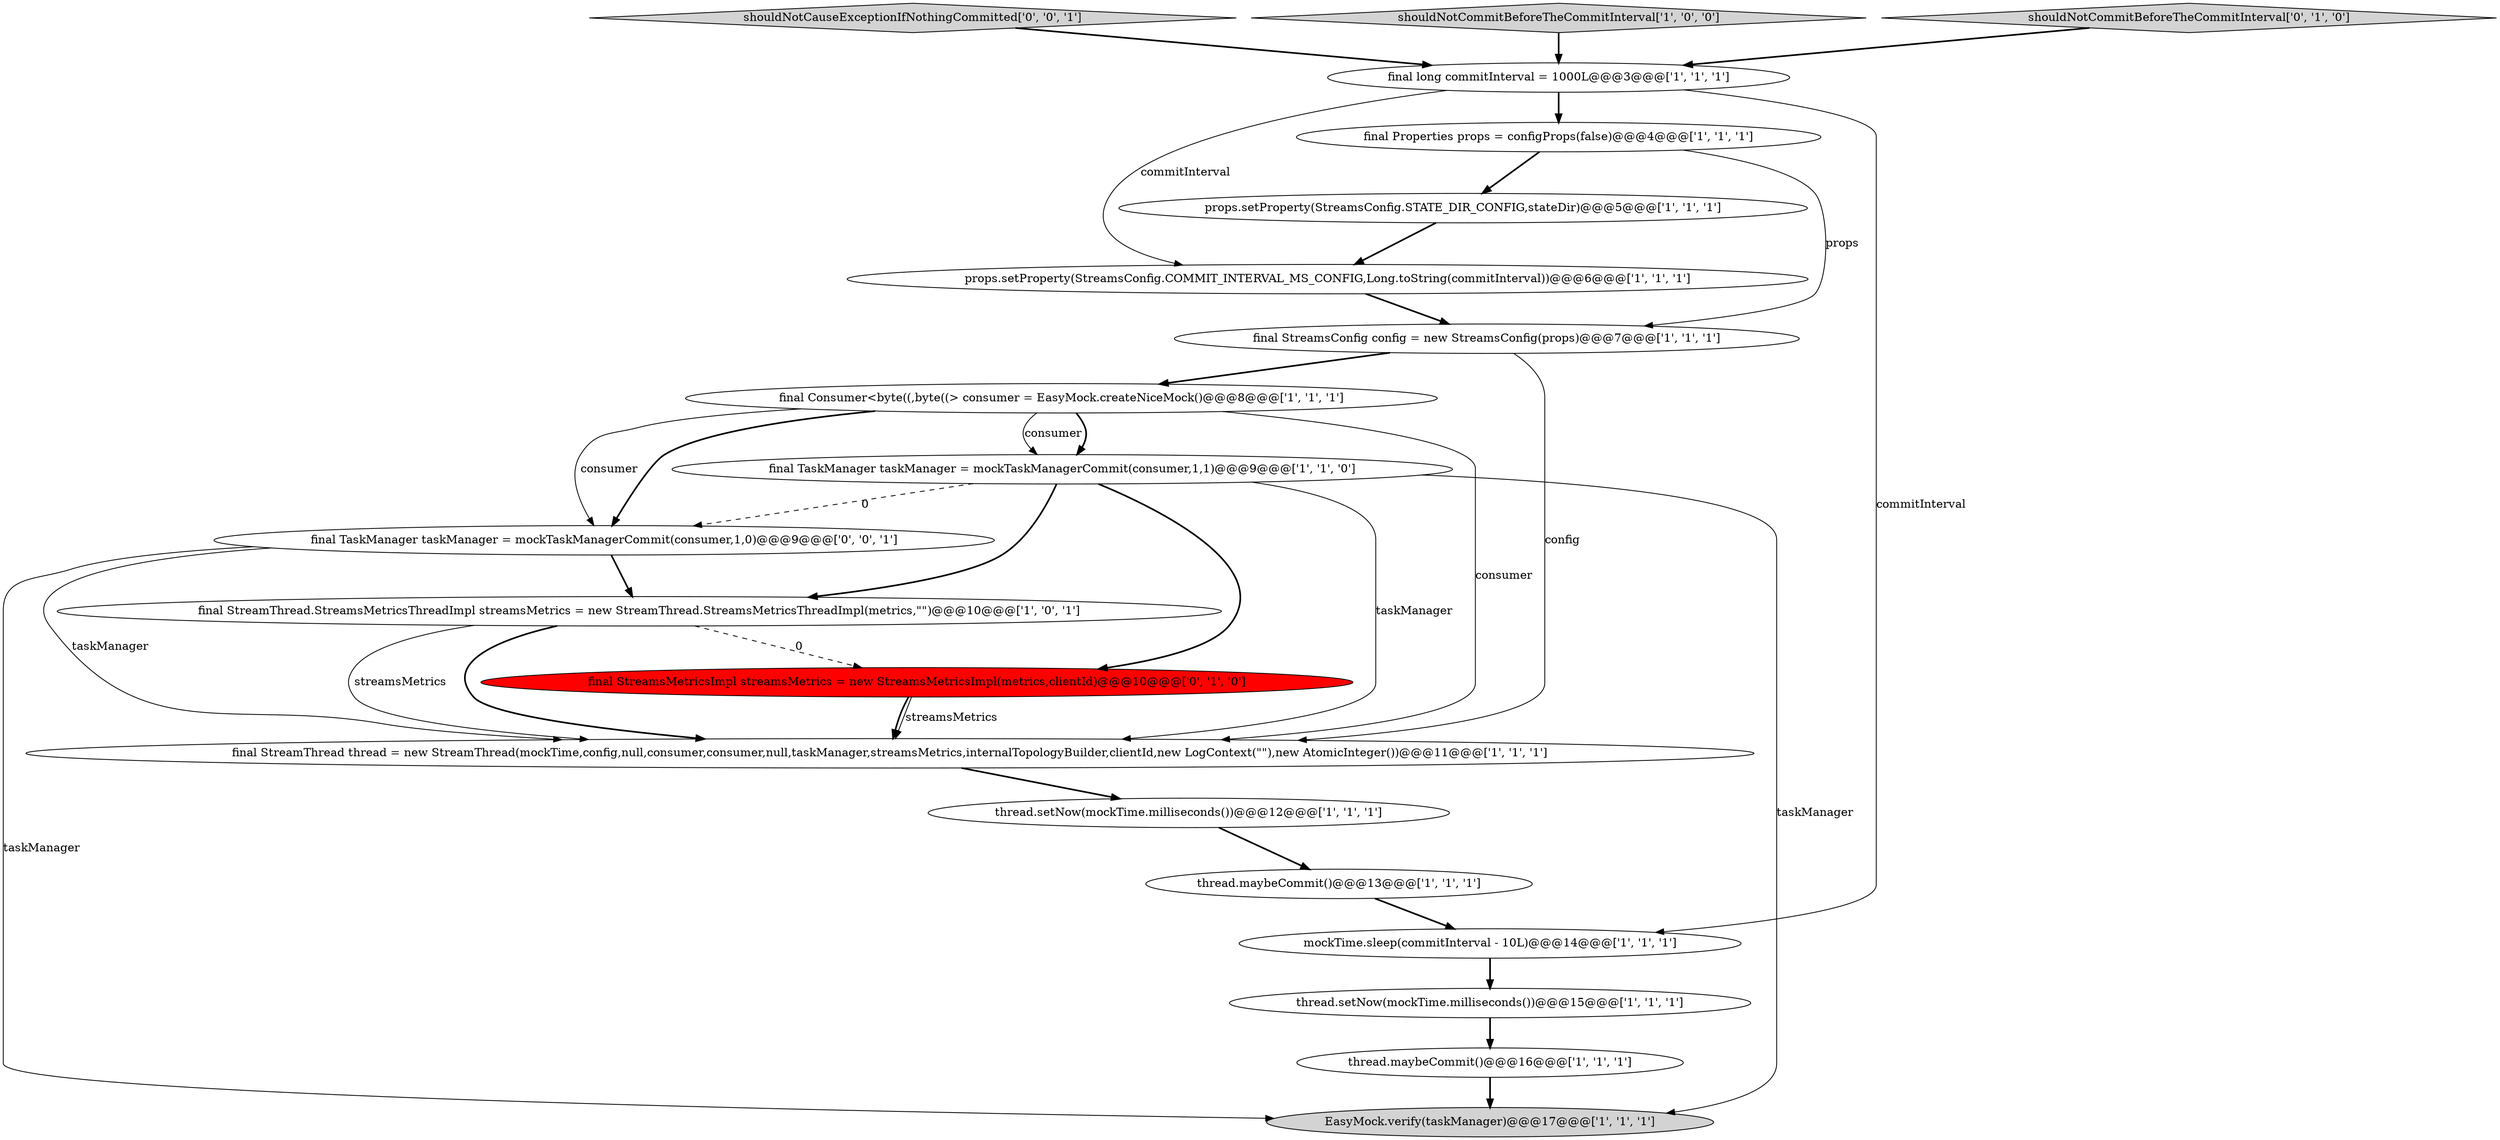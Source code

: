 digraph {
1 [style = filled, label = "thread.setNow(mockTime.milliseconds())@@@15@@@['1', '1', '1']", fillcolor = white, shape = ellipse image = "AAA0AAABBB1BBB"];
0 [style = filled, label = "final TaskManager taskManager = mockTaskManagerCommit(consumer,1,1)@@@9@@@['1', '1', '0']", fillcolor = white, shape = ellipse image = "AAA0AAABBB1BBB"];
19 [style = filled, label = "shouldNotCauseExceptionIfNothingCommitted['0', '0', '1']", fillcolor = lightgray, shape = diamond image = "AAA0AAABBB3BBB"];
4 [style = filled, label = "EasyMock.verify(taskManager)@@@17@@@['1', '1', '1']", fillcolor = lightgray, shape = ellipse image = "AAA0AAABBB1BBB"];
14 [style = filled, label = "props.setProperty(StreamsConfig.COMMIT_INTERVAL_MS_CONFIG,Long.toString(commitInterval))@@@6@@@['1', '1', '1']", fillcolor = white, shape = ellipse image = "AAA0AAABBB1BBB"];
5 [style = filled, label = "final StreamThread.StreamsMetricsThreadImpl streamsMetrics = new StreamThread.StreamsMetricsThreadImpl(metrics,\"\")@@@10@@@['1', '0', '1']", fillcolor = white, shape = ellipse image = "AAA0AAABBB1BBB"];
10 [style = filled, label = "shouldNotCommitBeforeTheCommitInterval['1', '0', '0']", fillcolor = lightgray, shape = diamond image = "AAA0AAABBB1BBB"];
3 [style = filled, label = "mockTime.sleep(commitInterval - 10L)@@@14@@@['1', '1', '1']", fillcolor = white, shape = ellipse image = "AAA0AAABBB1BBB"];
17 [style = filled, label = "shouldNotCommitBeforeTheCommitInterval['0', '1', '0']", fillcolor = lightgray, shape = diamond image = "AAA0AAABBB2BBB"];
9 [style = filled, label = "final StreamsConfig config = new StreamsConfig(props)@@@7@@@['1', '1', '1']", fillcolor = white, shape = ellipse image = "AAA0AAABBB1BBB"];
15 [style = filled, label = "thread.maybeCommit()@@@13@@@['1', '1', '1']", fillcolor = white, shape = ellipse image = "AAA0AAABBB1BBB"];
16 [style = filled, label = "final StreamsMetricsImpl streamsMetrics = new StreamsMetricsImpl(metrics,clientId)@@@10@@@['0', '1', '0']", fillcolor = red, shape = ellipse image = "AAA1AAABBB2BBB"];
12 [style = filled, label = "final StreamThread thread = new StreamThread(mockTime,config,null,consumer,consumer,null,taskManager,streamsMetrics,internalTopologyBuilder,clientId,new LogContext(\"\"),new AtomicInteger())@@@11@@@['1', '1', '1']", fillcolor = white, shape = ellipse image = "AAA0AAABBB1BBB"];
13 [style = filled, label = "thread.maybeCommit()@@@16@@@['1', '1', '1']", fillcolor = white, shape = ellipse image = "AAA0AAABBB1BBB"];
11 [style = filled, label = "final Properties props = configProps(false)@@@4@@@['1', '1', '1']", fillcolor = white, shape = ellipse image = "AAA0AAABBB1BBB"];
18 [style = filled, label = "final TaskManager taskManager = mockTaskManagerCommit(consumer,1,0)@@@9@@@['0', '0', '1']", fillcolor = white, shape = ellipse image = "AAA0AAABBB3BBB"];
6 [style = filled, label = "final long commitInterval = 1000L@@@3@@@['1', '1', '1']", fillcolor = white, shape = ellipse image = "AAA0AAABBB1BBB"];
7 [style = filled, label = "final Consumer<byte((,byte((> consumer = EasyMock.createNiceMock()@@@8@@@['1', '1', '1']", fillcolor = white, shape = ellipse image = "AAA0AAABBB1BBB"];
8 [style = filled, label = "props.setProperty(StreamsConfig.STATE_DIR_CONFIG,stateDir)@@@5@@@['1', '1', '1']", fillcolor = white, shape = ellipse image = "AAA0AAABBB1BBB"];
2 [style = filled, label = "thread.setNow(mockTime.milliseconds())@@@12@@@['1', '1', '1']", fillcolor = white, shape = ellipse image = "AAA0AAABBB1BBB"];
0->16 [style = bold, label=""];
6->14 [style = solid, label="commitInterval"];
3->1 [style = bold, label=""];
17->6 [style = bold, label=""];
6->3 [style = solid, label="commitInterval"];
11->9 [style = solid, label="props"];
0->4 [style = solid, label="taskManager"];
8->14 [style = bold, label=""];
7->0 [style = bold, label=""];
7->0 [style = solid, label="consumer"];
5->12 [style = solid, label="streamsMetrics"];
9->7 [style = bold, label=""];
15->3 [style = bold, label=""];
19->6 [style = bold, label=""];
1->13 [style = bold, label=""];
10->6 [style = bold, label=""];
0->12 [style = solid, label="taskManager"];
5->16 [style = dashed, label="0"];
7->18 [style = solid, label="consumer"];
12->2 [style = bold, label=""];
16->12 [style = solid, label="streamsMetrics"];
5->12 [style = bold, label=""];
9->12 [style = solid, label="config"];
18->12 [style = solid, label="taskManager"];
18->5 [style = bold, label=""];
6->11 [style = bold, label=""];
2->15 [style = bold, label=""];
18->4 [style = solid, label="taskManager"];
7->18 [style = bold, label=""];
0->18 [style = dashed, label="0"];
11->8 [style = bold, label=""];
14->9 [style = bold, label=""];
7->12 [style = solid, label="consumer"];
16->12 [style = bold, label=""];
0->5 [style = bold, label=""];
13->4 [style = bold, label=""];
}
